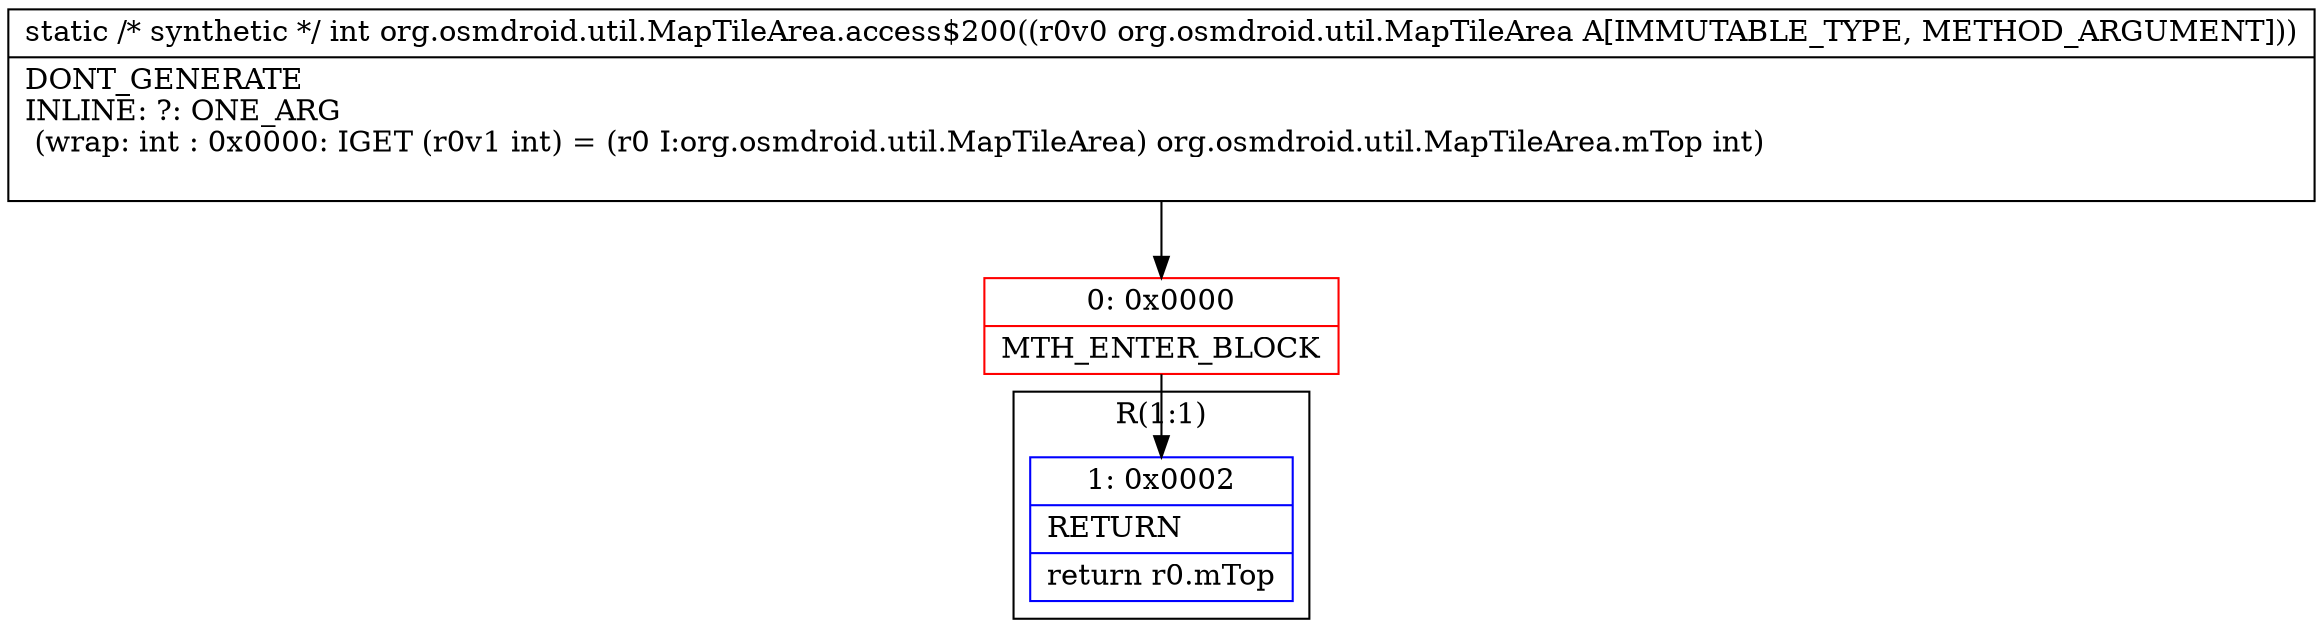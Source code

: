 digraph "CFG fororg.osmdroid.util.MapTileArea.access$200(Lorg\/osmdroid\/util\/MapTileArea;)I" {
subgraph cluster_Region_84233746 {
label = "R(1:1)";
node [shape=record,color=blue];
Node_1 [shape=record,label="{1\:\ 0x0002|RETURN\l|return r0.mTop\l}"];
}
Node_0 [shape=record,color=red,label="{0\:\ 0x0000|MTH_ENTER_BLOCK\l}"];
MethodNode[shape=record,label="{static \/* synthetic *\/ int org.osmdroid.util.MapTileArea.access$200((r0v0 org.osmdroid.util.MapTileArea A[IMMUTABLE_TYPE, METHOD_ARGUMENT]))  | DONT_GENERATE\lINLINE: ?: ONE_ARG  \l  (wrap: int : 0x0000: IGET  (r0v1 int) = (r0 I:org.osmdroid.util.MapTileArea) org.osmdroid.util.MapTileArea.mTop int)\l\l}"];
MethodNode -> Node_0;
Node_0 -> Node_1;
}

